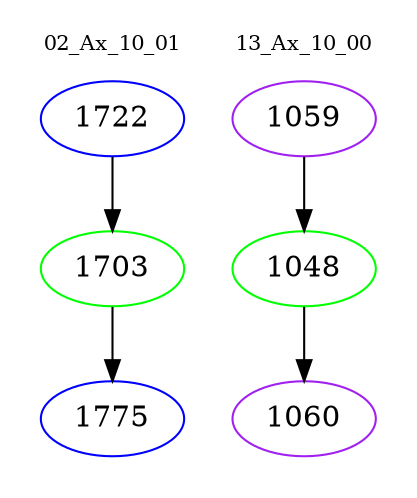digraph{
subgraph cluster_0 {
color = white
label = "02_Ax_10_01";
fontsize=10;
T0_1722 [label="1722", color="blue"]
T0_1722 -> T0_1703 [color="black"]
T0_1703 [label="1703", color="green"]
T0_1703 -> T0_1775 [color="black"]
T0_1775 [label="1775", color="blue"]
}
subgraph cluster_1 {
color = white
label = "13_Ax_10_00";
fontsize=10;
T1_1059 [label="1059", color="purple"]
T1_1059 -> T1_1048 [color="black"]
T1_1048 [label="1048", color="green"]
T1_1048 -> T1_1060 [color="black"]
T1_1060 [label="1060", color="purple"]
}
}
